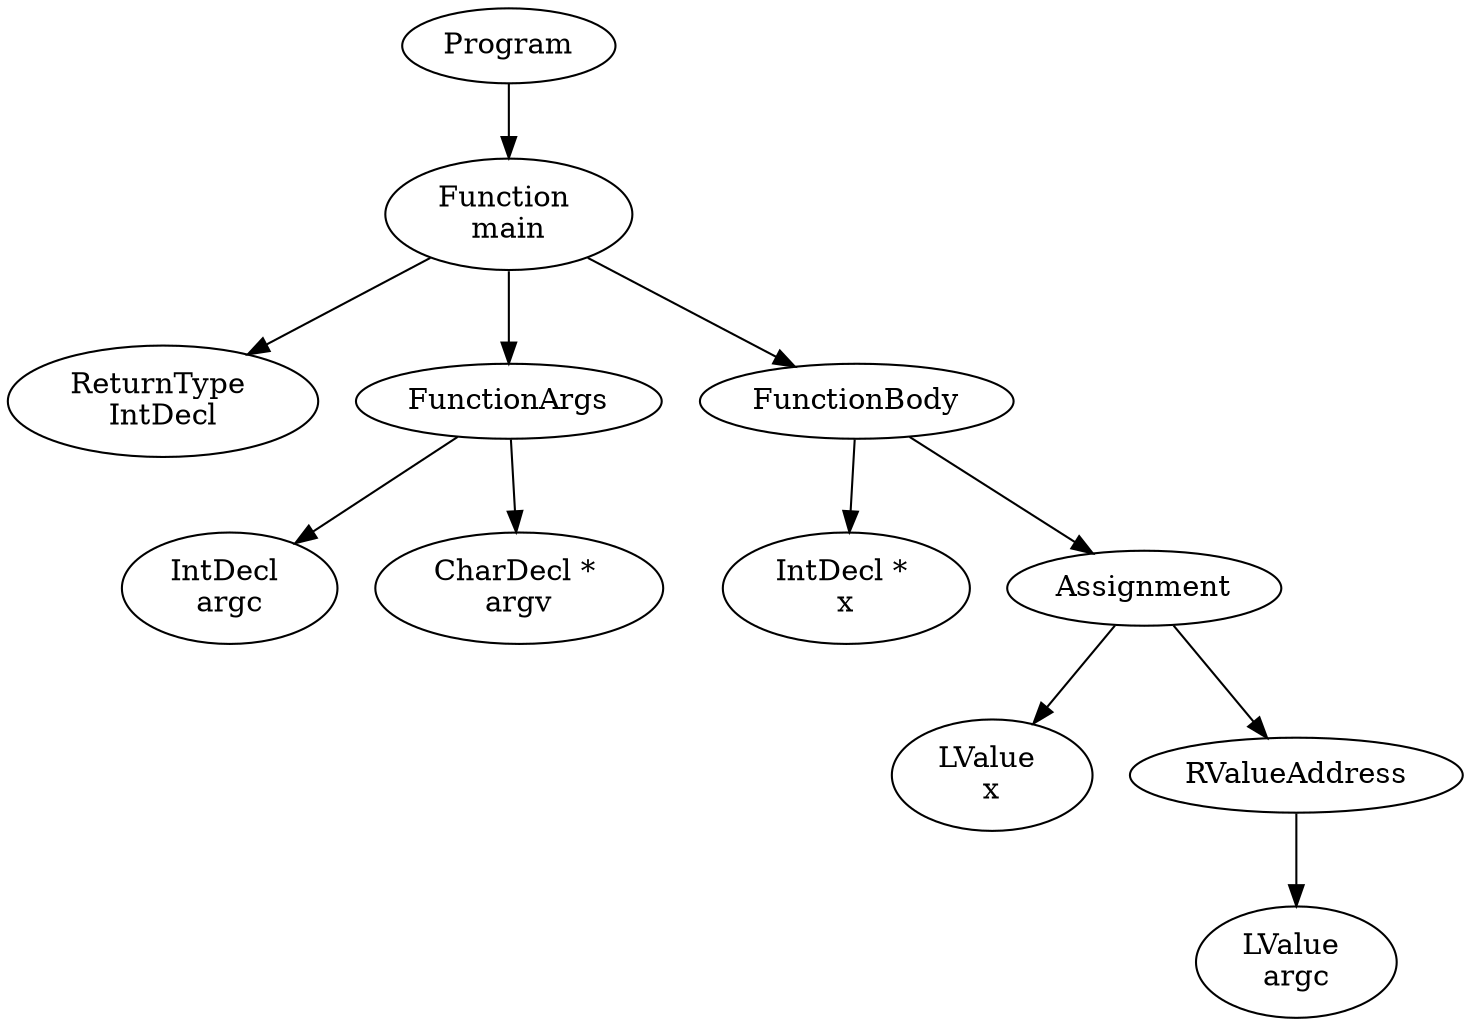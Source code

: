 digraph AST {
1 [label="Program"];
2 [label="Function \nmain"];
3 [label="ReturnType \nIntDecl"];
4 [label="FunctionArgs"];
5 [label="IntDecl \nargc"];
6 [label="CharDecl * \nargv"];
4 -> 5;
4 -> 6;
7 [label="FunctionBody"];
8 [label="IntDecl * \nx"];
9 [label="Assignment"];
10 [label="LValue \nx"];
11 [label="RValueAddress"];
12 [label="LValue \nargc"];
11 -> 12;
9 -> 10;
9 -> 11;
7 -> 8;
7 -> 9;
2 -> 3;
2 -> 4;
2 -> 7;
1 -> 2;
}